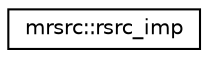 digraph "Graphical Class Hierarchy"
{
  edge [fontname="Helvetica",fontsize="10",labelfontname="Helvetica",labelfontsize="10"];
  node [fontname="Helvetica",fontsize="10",shape=record];
  rankdir="LR";
  Node0 [label="mrsrc::rsrc_imp",height=0.2,width=0.4,color="black", fillcolor="white", style="filled",URL="$structmrsrc_1_1rsrc__imp.html",tooltip="Internal data structure as generated by mrc. "];
}
